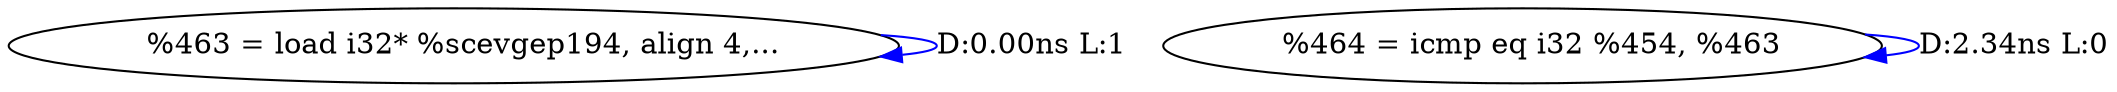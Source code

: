 digraph {
Node0x4165d10[label="  %463 = load i32* %scevgep194, align 4,..."];
Node0x4165d10 -> Node0x4165d10[label="D:0.00ns L:1",color=blue];
Node0x4165e50[label="  %464 = icmp eq i32 %454, %463"];
Node0x4165e50 -> Node0x4165e50[label="D:2.34ns L:0",color=blue];
}
